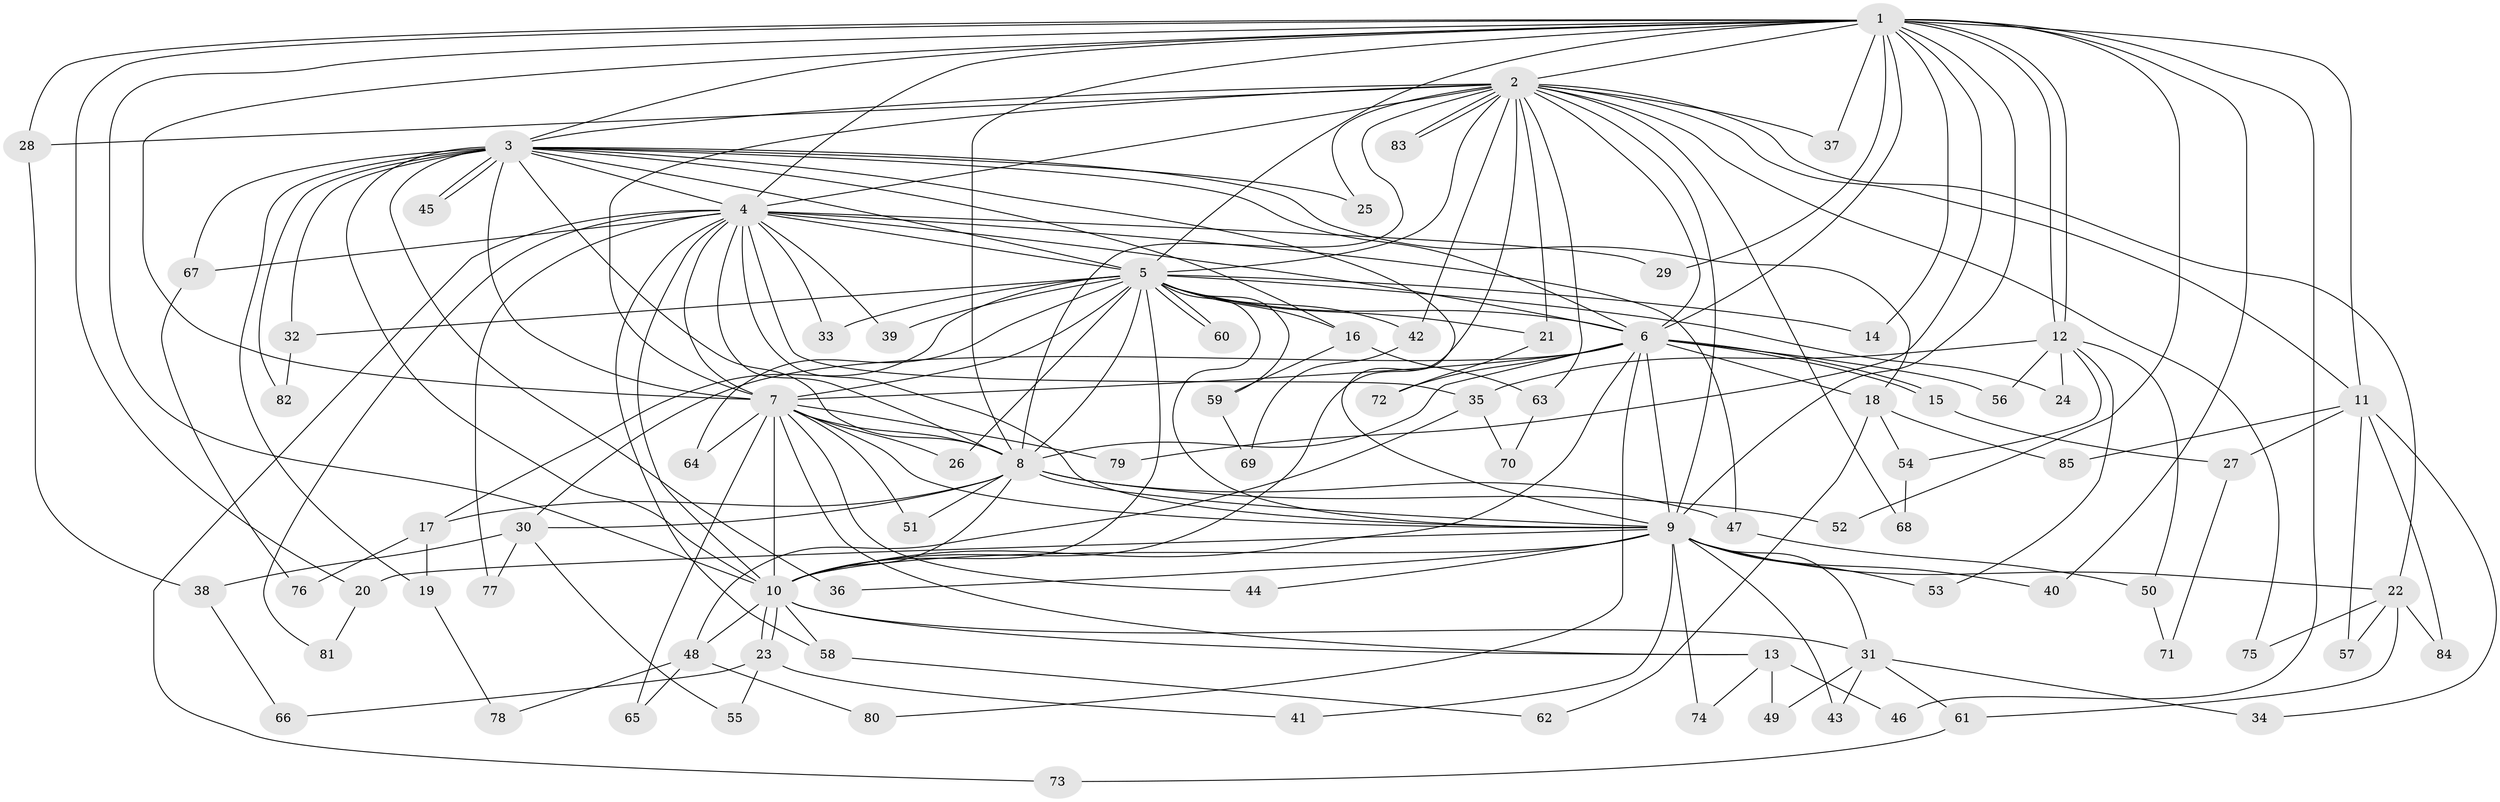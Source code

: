 // Generated by graph-tools (version 1.1) at 2025/35/03/09/25 02:35:06]
// undirected, 85 vertices, 195 edges
graph export_dot {
graph [start="1"]
  node [color=gray90,style=filled];
  1;
  2;
  3;
  4;
  5;
  6;
  7;
  8;
  9;
  10;
  11;
  12;
  13;
  14;
  15;
  16;
  17;
  18;
  19;
  20;
  21;
  22;
  23;
  24;
  25;
  26;
  27;
  28;
  29;
  30;
  31;
  32;
  33;
  34;
  35;
  36;
  37;
  38;
  39;
  40;
  41;
  42;
  43;
  44;
  45;
  46;
  47;
  48;
  49;
  50;
  51;
  52;
  53;
  54;
  55;
  56;
  57;
  58;
  59;
  60;
  61;
  62;
  63;
  64;
  65;
  66;
  67;
  68;
  69;
  70;
  71;
  72;
  73;
  74;
  75;
  76;
  77;
  78;
  79;
  80;
  81;
  82;
  83;
  84;
  85;
  1 -- 2;
  1 -- 3;
  1 -- 4;
  1 -- 5;
  1 -- 6;
  1 -- 7;
  1 -- 8;
  1 -- 9;
  1 -- 10;
  1 -- 11;
  1 -- 12;
  1 -- 12;
  1 -- 14;
  1 -- 20;
  1 -- 28;
  1 -- 29;
  1 -- 37;
  1 -- 40;
  1 -- 46;
  1 -- 52;
  1 -- 79;
  2 -- 3;
  2 -- 4;
  2 -- 5;
  2 -- 6;
  2 -- 7;
  2 -- 8;
  2 -- 9;
  2 -- 10;
  2 -- 11;
  2 -- 21;
  2 -- 22;
  2 -- 25;
  2 -- 28;
  2 -- 37;
  2 -- 42;
  2 -- 63;
  2 -- 68;
  2 -- 75;
  2 -- 83;
  2 -- 83;
  3 -- 4;
  3 -- 5;
  3 -- 6;
  3 -- 7;
  3 -- 8;
  3 -- 9;
  3 -- 10;
  3 -- 16;
  3 -- 18;
  3 -- 19;
  3 -- 25;
  3 -- 32;
  3 -- 36;
  3 -- 45;
  3 -- 45;
  3 -- 67;
  3 -- 82;
  4 -- 5;
  4 -- 6;
  4 -- 7;
  4 -- 8;
  4 -- 9;
  4 -- 10;
  4 -- 29;
  4 -- 33;
  4 -- 35;
  4 -- 39;
  4 -- 47;
  4 -- 58;
  4 -- 67;
  4 -- 73;
  4 -- 77;
  4 -- 81;
  5 -- 6;
  5 -- 7;
  5 -- 8;
  5 -- 9;
  5 -- 10;
  5 -- 14;
  5 -- 16;
  5 -- 17;
  5 -- 21;
  5 -- 24;
  5 -- 26;
  5 -- 32;
  5 -- 33;
  5 -- 39;
  5 -- 42;
  5 -- 59;
  5 -- 60;
  5 -- 60;
  5 -- 64;
  6 -- 7;
  6 -- 8;
  6 -- 9;
  6 -- 10;
  6 -- 15;
  6 -- 15;
  6 -- 18;
  6 -- 30;
  6 -- 56;
  6 -- 72;
  6 -- 80;
  7 -- 8;
  7 -- 9;
  7 -- 10;
  7 -- 13;
  7 -- 26;
  7 -- 44;
  7 -- 51;
  7 -- 64;
  7 -- 65;
  7 -- 79;
  8 -- 9;
  8 -- 10;
  8 -- 17;
  8 -- 30;
  8 -- 47;
  8 -- 51;
  8 -- 52;
  9 -- 10;
  9 -- 20;
  9 -- 22;
  9 -- 31;
  9 -- 36;
  9 -- 40;
  9 -- 41;
  9 -- 43;
  9 -- 44;
  9 -- 53;
  9 -- 74;
  10 -- 13;
  10 -- 23;
  10 -- 23;
  10 -- 31;
  10 -- 48;
  10 -- 58;
  11 -- 27;
  11 -- 34;
  11 -- 57;
  11 -- 84;
  11 -- 85;
  12 -- 24;
  12 -- 35;
  12 -- 50;
  12 -- 53;
  12 -- 54;
  12 -- 56;
  13 -- 46;
  13 -- 49;
  13 -- 74;
  15 -- 27;
  16 -- 59;
  16 -- 63;
  17 -- 19;
  17 -- 76;
  18 -- 54;
  18 -- 62;
  18 -- 85;
  19 -- 78;
  20 -- 81;
  21 -- 72;
  22 -- 57;
  22 -- 61;
  22 -- 75;
  22 -- 84;
  23 -- 41;
  23 -- 55;
  23 -- 66;
  27 -- 71;
  28 -- 38;
  30 -- 38;
  30 -- 55;
  30 -- 77;
  31 -- 34;
  31 -- 43;
  31 -- 49;
  31 -- 61;
  32 -- 82;
  35 -- 48;
  35 -- 70;
  38 -- 66;
  42 -- 69;
  47 -- 50;
  48 -- 65;
  48 -- 78;
  48 -- 80;
  50 -- 71;
  54 -- 68;
  58 -- 62;
  59 -- 69;
  61 -- 73;
  63 -- 70;
  67 -- 76;
}
